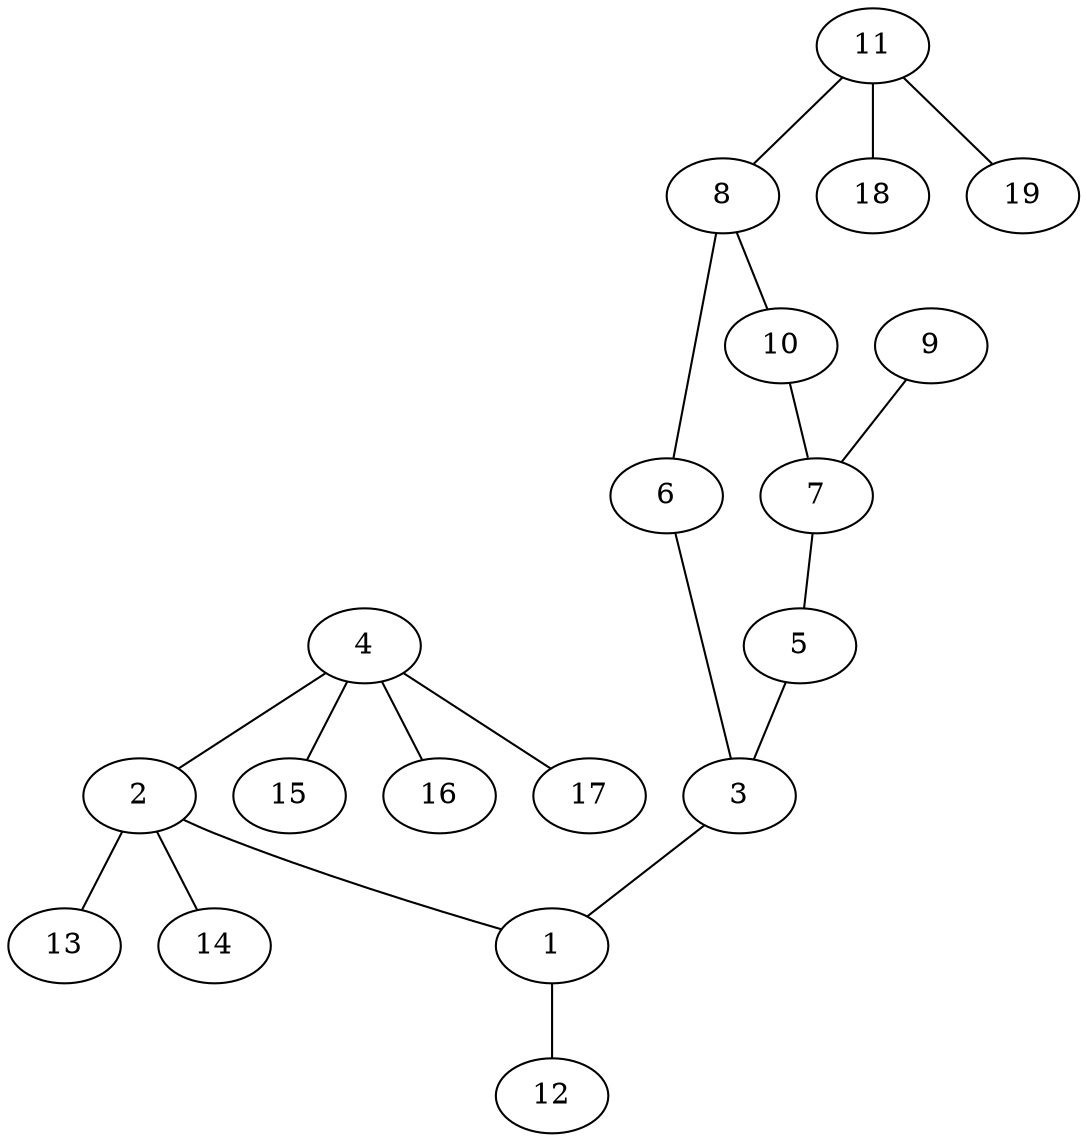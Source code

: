 graph molecule_1523 {
	1	 [chem=N];
	12	 [chem=H];
	1 -- 12	 [valence=1];
	2	 [chem=C];
	2 -- 1	 [valence=1];
	13	 [chem=H];
	2 -- 13	 [valence=1];
	14	 [chem=H];
	2 -- 14	 [valence=1];
	3	 [chem=C];
	3 -- 1	 [valence=1];
	4	 [chem=C];
	4 -- 2	 [valence=1];
	15	 [chem=H];
	4 -- 15	 [valence=1];
	16	 [chem=H];
	4 -- 16	 [valence=1];
	17	 [chem=H];
	4 -- 17	 [valence=1];
	5	 [chem=N];
	5 -- 3	 [valence=2];
	6	 [chem=N];
	6 -- 3	 [valence=1];
	7	 [chem=C];
	7 -- 5	 [valence=1];
	8	 [chem=C];
	8 -- 6	 [valence=2];
	10	 [chem=N];
	8 -- 10	 [valence=1];
	9	 [chem=Cl];
	9 -- 7	 [valence=1];
	10 -- 7	 [valence=2];
	11	 [chem=N];
	11 -- 8	 [valence=1];
	18	 [chem=H];
	11 -- 18	 [valence=1];
	19	 [chem=H];
	11 -- 19	 [valence=1];
}

